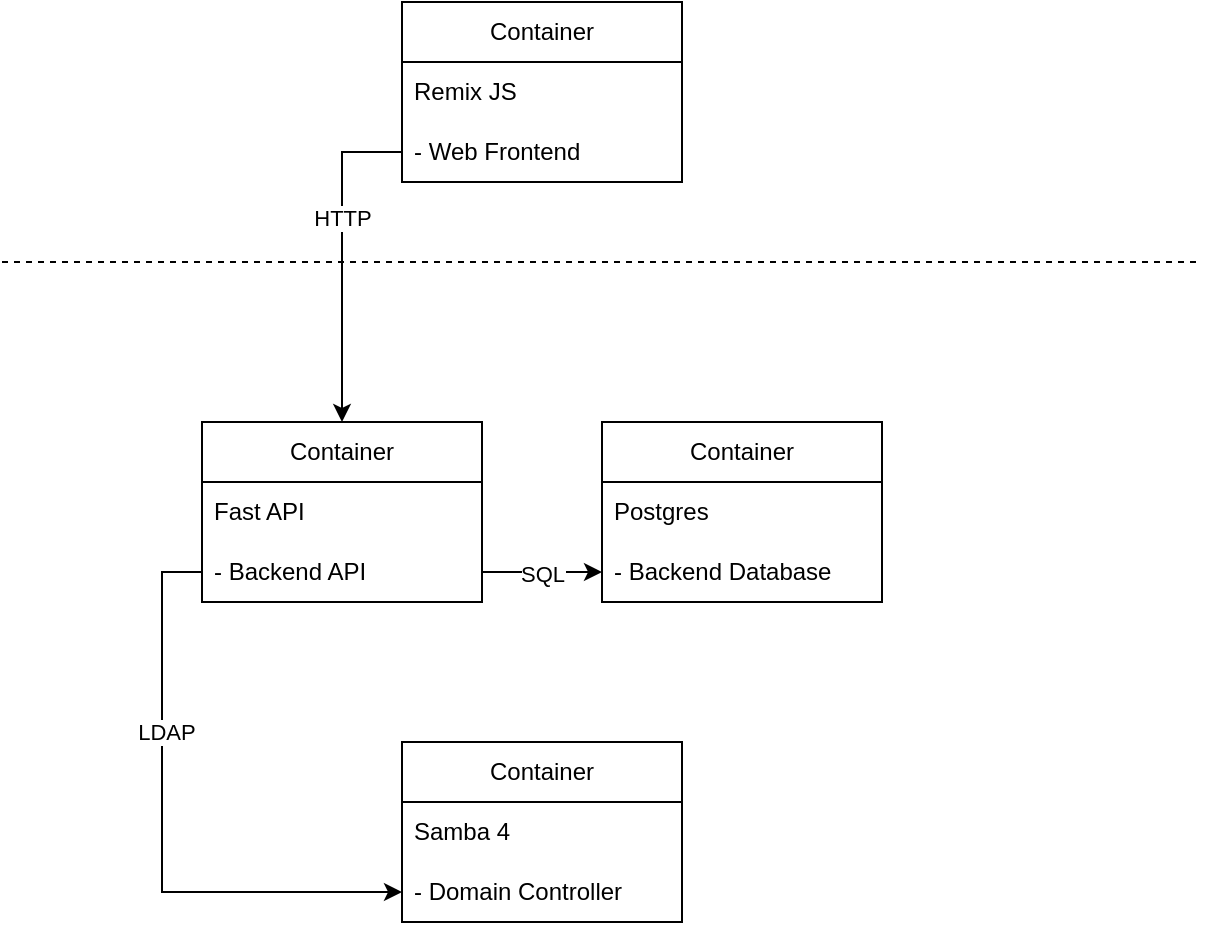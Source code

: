 <mxfile version="25.0.3">
  <diagram name="Page-1" id="XLfsPHj_VW_2qH82OxD-">
    <mxGraphModel dx="1434" dy="790" grid="1" gridSize="10" guides="1" tooltips="1" connect="1" arrows="1" fold="1" page="1" pageScale="1" pageWidth="850" pageHeight="1100" math="0" shadow="0">
      <root>
        <mxCell id="0" />
        <mxCell id="1" parent="0" />
        <mxCell id="3P-GntntQtayqPYzy326-1" value="Container" style="swimlane;fontStyle=0;childLayout=stackLayout;horizontal=1;startSize=30;horizontalStack=0;resizeParent=1;resizeParentMax=0;resizeLast=0;collapsible=1;marginBottom=0;whiteSpace=wrap;html=1;" vertex="1" parent="1">
          <mxGeometry x="140" y="320" width="140" height="90" as="geometry" />
        </mxCell>
        <mxCell id="3P-GntntQtayqPYzy326-2" value="Fast API" style="text;strokeColor=none;fillColor=none;align=left;verticalAlign=middle;spacingLeft=4;spacingRight=4;overflow=hidden;points=[[0,0.5],[1,0.5]];portConstraint=eastwest;rotatable=0;whiteSpace=wrap;html=1;" vertex="1" parent="3P-GntntQtayqPYzy326-1">
          <mxGeometry y="30" width="140" height="30" as="geometry" />
        </mxCell>
        <mxCell id="3P-GntntQtayqPYzy326-3" value="- Backend API" style="text;strokeColor=none;fillColor=none;align=left;verticalAlign=middle;spacingLeft=4;spacingRight=4;overflow=hidden;points=[[0,0.5],[1,0.5]];portConstraint=eastwest;rotatable=0;whiteSpace=wrap;html=1;" vertex="1" parent="3P-GntntQtayqPYzy326-1">
          <mxGeometry y="60" width="140" height="30" as="geometry" />
        </mxCell>
        <mxCell id="3P-GntntQtayqPYzy326-5" value="Container" style="swimlane;fontStyle=0;childLayout=stackLayout;horizontal=1;startSize=30;horizontalStack=0;resizeParent=1;resizeParentMax=0;resizeLast=0;collapsible=1;marginBottom=0;whiteSpace=wrap;html=1;" vertex="1" parent="1">
          <mxGeometry x="240" y="480" width="140" height="90" as="geometry" />
        </mxCell>
        <mxCell id="3P-GntntQtayqPYzy326-6" value="Samba 4" style="text;strokeColor=none;fillColor=none;align=left;verticalAlign=middle;spacingLeft=4;spacingRight=4;overflow=hidden;points=[[0,0.5],[1,0.5]];portConstraint=eastwest;rotatable=0;whiteSpace=wrap;html=1;" vertex="1" parent="3P-GntntQtayqPYzy326-5">
          <mxGeometry y="30" width="140" height="30" as="geometry" />
        </mxCell>
        <mxCell id="3P-GntntQtayqPYzy326-7" value="- Domain Controller" style="text;strokeColor=none;fillColor=none;align=left;verticalAlign=middle;spacingLeft=4;spacingRight=4;overflow=hidden;points=[[0,0.5],[1,0.5]];portConstraint=eastwest;rotatable=0;whiteSpace=wrap;html=1;" vertex="1" parent="3P-GntntQtayqPYzy326-5">
          <mxGeometry y="60" width="140" height="30" as="geometry" />
        </mxCell>
        <mxCell id="3P-GntntQtayqPYzy326-8" value="Container" style="swimlane;fontStyle=0;childLayout=stackLayout;horizontal=1;startSize=30;horizontalStack=0;resizeParent=1;resizeParentMax=0;resizeLast=0;collapsible=1;marginBottom=0;whiteSpace=wrap;html=1;" vertex="1" parent="1">
          <mxGeometry x="240" y="110" width="140" height="90" as="geometry" />
        </mxCell>
        <mxCell id="3P-GntntQtayqPYzy326-9" value="Remix JS" style="text;strokeColor=none;fillColor=none;align=left;verticalAlign=middle;spacingLeft=4;spacingRight=4;overflow=hidden;points=[[0,0.5],[1,0.5]];portConstraint=eastwest;rotatable=0;whiteSpace=wrap;html=1;" vertex="1" parent="3P-GntntQtayqPYzy326-8">
          <mxGeometry y="30" width="140" height="30" as="geometry" />
        </mxCell>
        <mxCell id="3P-GntntQtayqPYzy326-10" value="- Web Frontend" style="text;strokeColor=none;fillColor=none;align=left;verticalAlign=middle;spacingLeft=4;spacingRight=4;overflow=hidden;points=[[0,0.5],[1,0.5]];portConstraint=eastwest;rotatable=0;whiteSpace=wrap;html=1;" vertex="1" parent="3P-GntntQtayqPYzy326-8">
          <mxGeometry y="60" width="140" height="30" as="geometry" />
        </mxCell>
        <mxCell id="3P-GntntQtayqPYzy326-11" value="Container" style="swimlane;fontStyle=0;childLayout=stackLayout;horizontal=1;startSize=30;horizontalStack=0;resizeParent=1;resizeParentMax=0;resizeLast=0;collapsible=1;marginBottom=0;whiteSpace=wrap;html=1;" vertex="1" parent="1">
          <mxGeometry x="340" y="320" width="140" height="90" as="geometry" />
        </mxCell>
        <mxCell id="3P-GntntQtayqPYzy326-12" value="Postgres" style="text;strokeColor=none;fillColor=none;align=left;verticalAlign=middle;spacingLeft=4;spacingRight=4;overflow=hidden;points=[[0,0.5],[1,0.5]];portConstraint=eastwest;rotatable=0;whiteSpace=wrap;html=1;" vertex="1" parent="3P-GntntQtayqPYzy326-11">
          <mxGeometry y="30" width="140" height="30" as="geometry" />
        </mxCell>
        <mxCell id="3P-GntntQtayqPYzy326-13" value="- Backend Database" style="text;strokeColor=none;fillColor=none;align=left;verticalAlign=middle;spacingLeft=4;spacingRight=4;overflow=hidden;points=[[0,0.5],[1,0.5]];portConstraint=eastwest;rotatable=0;whiteSpace=wrap;html=1;" vertex="1" parent="3P-GntntQtayqPYzy326-11">
          <mxGeometry y="60" width="140" height="30" as="geometry" />
        </mxCell>
        <mxCell id="3P-GntntQtayqPYzy326-14" value="" style="endArrow=none;html=1;rounded=0;dashed=1;" edge="1" parent="1">
          <mxGeometry width="50" height="50" relative="1" as="geometry">
            <mxPoint x="40" y="240" as="sourcePoint" />
            <mxPoint x="640" y="240" as="targetPoint" />
          </mxGeometry>
        </mxCell>
        <mxCell id="3P-GntntQtayqPYzy326-16" style="edgeStyle=orthogonalEdgeStyle;rounded=0;orthogonalLoop=1;jettySize=auto;html=1;exitX=0;exitY=0.5;exitDx=0;exitDy=0;entryX=0;entryY=0.5;entryDx=0;entryDy=0;" edge="1" parent="1" source="3P-GntntQtayqPYzy326-3" target="3P-GntntQtayqPYzy326-7">
          <mxGeometry relative="1" as="geometry" />
        </mxCell>
        <mxCell id="3P-GntntQtayqPYzy326-19" value="LDAP" style="edgeLabel;html=1;align=center;verticalAlign=middle;resizable=0;points=[];" vertex="1" connectable="0" parent="3P-GntntQtayqPYzy326-16">
          <mxGeometry x="-0.333" y="2" relative="1" as="geometry">
            <mxPoint as="offset" />
          </mxGeometry>
        </mxCell>
        <mxCell id="3P-GntntQtayqPYzy326-18" style="edgeStyle=orthogonalEdgeStyle;rounded=0;orthogonalLoop=1;jettySize=auto;html=1;exitX=0;exitY=0.5;exitDx=0;exitDy=0;entryX=0.5;entryY=0;entryDx=0;entryDy=0;" edge="1" parent="1" source="3P-GntntQtayqPYzy326-10" target="3P-GntntQtayqPYzy326-1">
          <mxGeometry relative="1" as="geometry" />
        </mxCell>
        <mxCell id="3P-GntntQtayqPYzy326-20" value="HTTP" style="edgeLabel;html=1;align=center;verticalAlign=middle;resizable=0;points=[];" vertex="1" connectable="0" parent="3P-GntntQtayqPYzy326-18">
          <mxGeometry x="-0.236" relative="1" as="geometry">
            <mxPoint as="offset" />
          </mxGeometry>
        </mxCell>
        <mxCell id="3P-GntntQtayqPYzy326-21" style="edgeStyle=orthogonalEdgeStyle;rounded=0;orthogonalLoop=1;jettySize=auto;html=1;exitX=1;exitY=0.5;exitDx=0;exitDy=0;entryX=0;entryY=0.5;entryDx=0;entryDy=0;" edge="1" parent="1" source="3P-GntntQtayqPYzy326-3" target="3P-GntntQtayqPYzy326-13">
          <mxGeometry relative="1" as="geometry" />
        </mxCell>
        <mxCell id="3P-GntntQtayqPYzy326-22" value="SQL" style="edgeLabel;html=1;align=center;verticalAlign=middle;resizable=0;points=[];" vertex="1" connectable="0" parent="3P-GntntQtayqPYzy326-21">
          <mxGeometry y="-1" relative="1" as="geometry">
            <mxPoint as="offset" />
          </mxGeometry>
        </mxCell>
      </root>
    </mxGraphModel>
  </diagram>
</mxfile>
